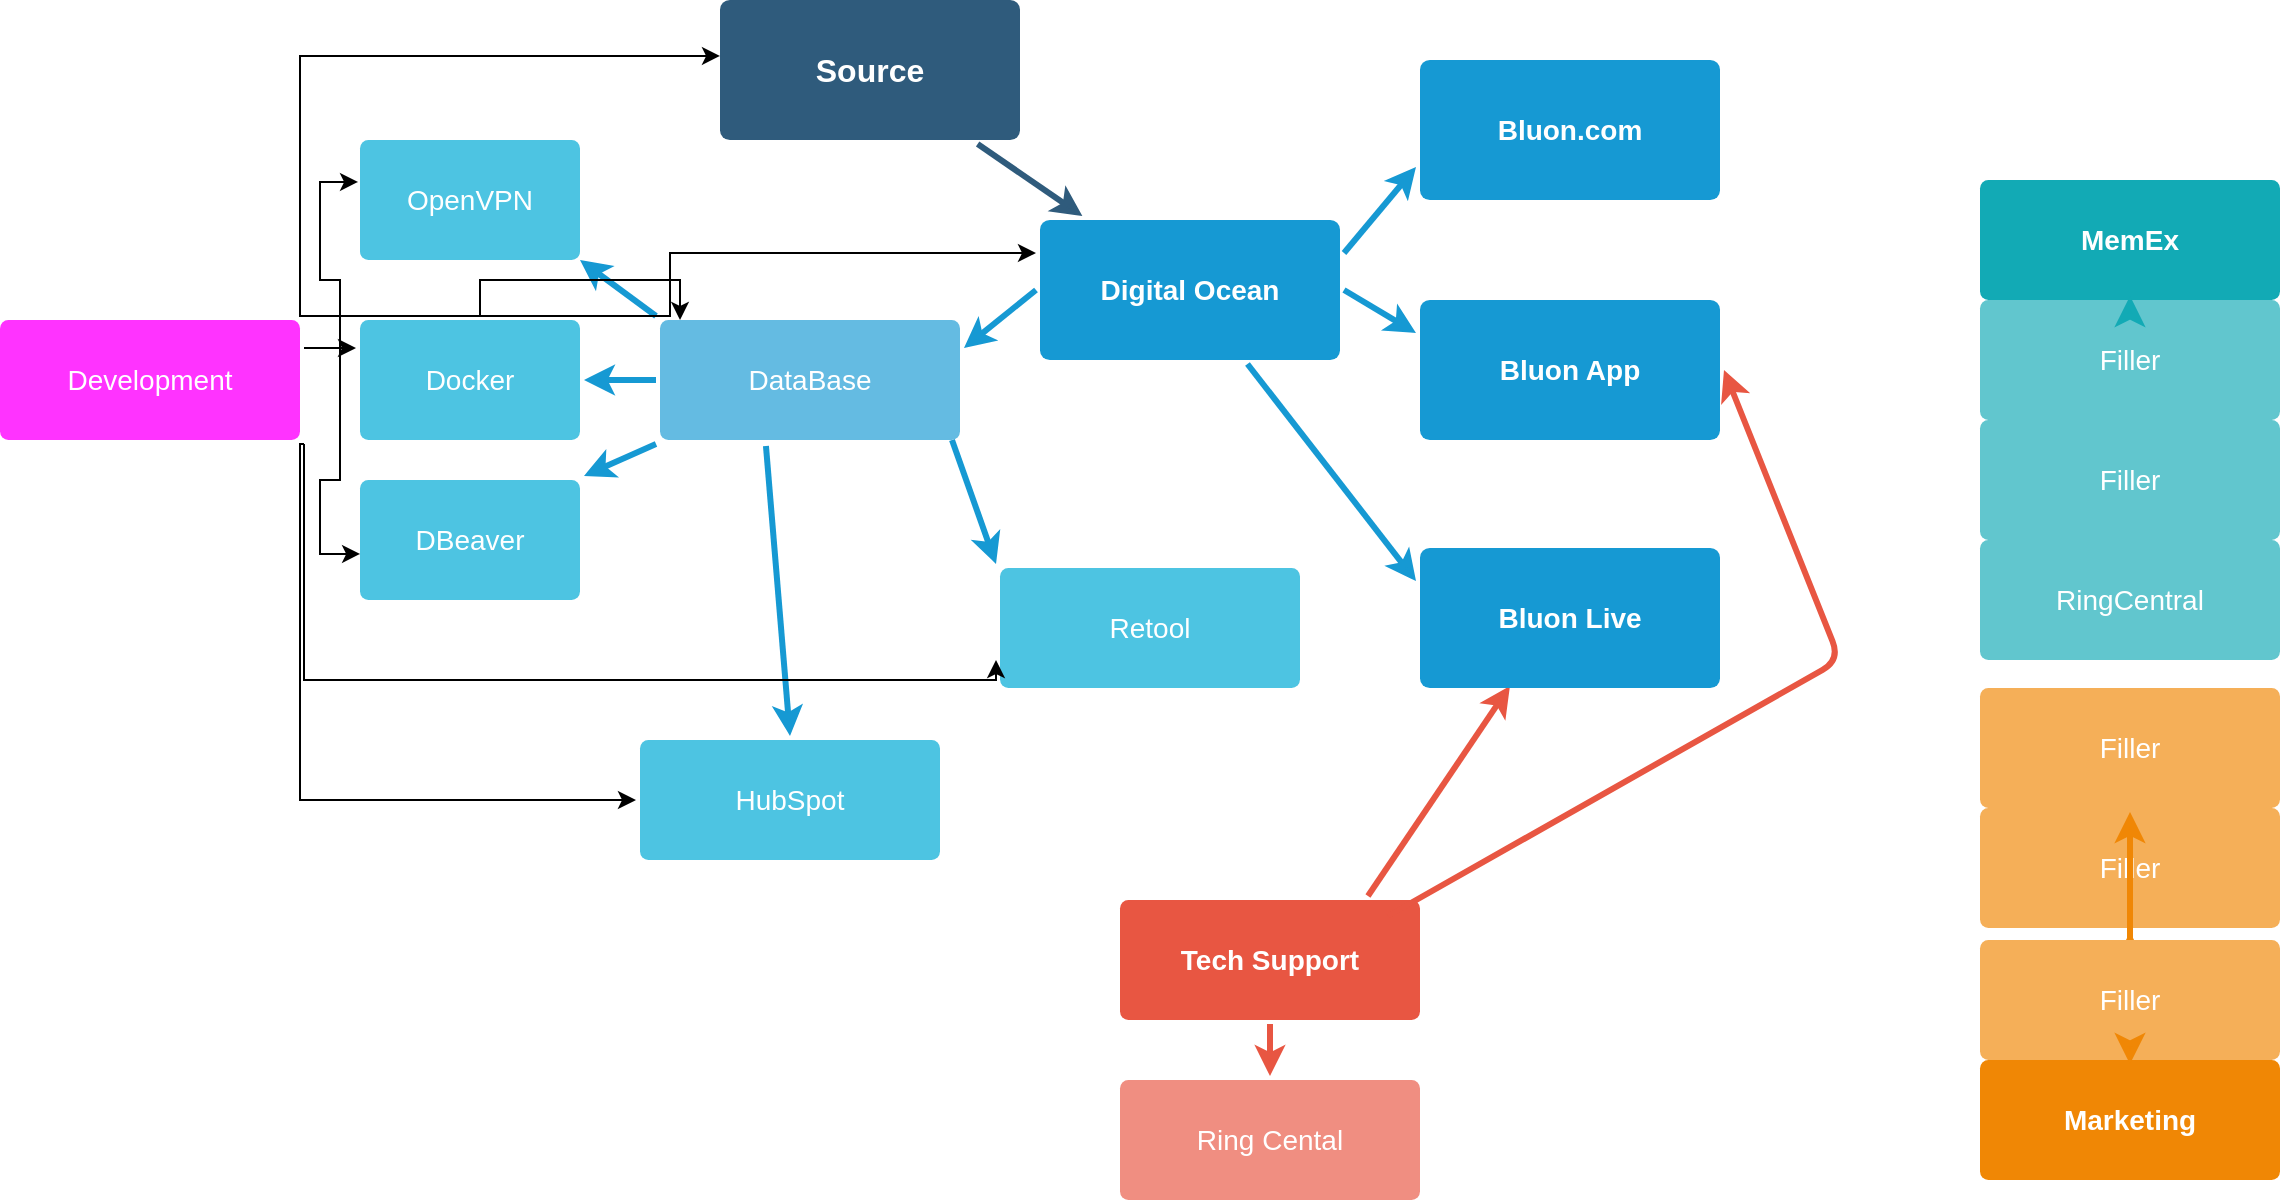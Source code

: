 <mxfile version="20.2.5" type="github">
  <diagram id="6a731a19-8d31-9384-78a2-239565b7b9f0" name="Page-1">
    <mxGraphModel dx="976" dy="666" grid="1" gridSize="10" guides="1" tooltips="1" connect="1" arrows="1" fold="1" page="1" pageScale="1" pageWidth="1169" pageHeight="827" background="none" math="0" shadow="0">
      <root>
        <mxCell id="0" />
        <mxCell id="1" parent="0" />
        <mxCell id="1747" value="" style="edgeStyle=none;rounded=0;jumpStyle=none;html=1;shadow=0;labelBackgroundColor=none;startArrow=none;startFill=0;endArrow=classic;endFill=1;jettySize=auto;orthogonalLoop=1;strokeColor=#2F5B7C;strokeWidth=3;fontFamily=Helvetica;fontSize=16;fontColor=#23445D;spacing=5;" parent="1" source="1749" target="1760" edge="1">
          <mxGeometry relative="1" as="geometry" />
        </mxCell>
        <mxCell id="1749" value="Source" style="rounded=1;whiteSpace=wrap;html=1;shadow=0;labelBackgroundColor=none;strokeColor=none;strokeWidth=3;fillColor=#2F5B7C;fontFamily=Helvetica;fontSize=16;fontColor=#FFFFFF;align=center;fontStyle=1;spacing=5;arcSize=7;perimeterSpacing=2;" parent="1" vertex="1">
          <mxGeometry x="380" y="10" width="150" height="70" as="geometry" />
        </mxCell>
        <mxCell id="1751" value="" style="edgeStyle=none;rounded=1;jumpStyle=none;html=1;shadow=0;labelBackgroundColor=none;startArrow=none;startFill=0;jettySize=auto;orthogonalLoop=1;strokeColor=#E85642;strokeWidth=3;fontFamily=Helvetica;fontSize=14;fontColor=#FFFFFF;spacing=5;fontStyle=1;fillColor=#b0e3e6;" parent="1" source="1753" target="1755" edge="1">
          <mxGeometry relative="1" as="geometry" />
        </mxCell>
        <mxCell id="1752" value="" style="edgeStyle=none;rounded=1;jumpStyle=none;html=1;shadow=0;labelBackgroundColor=none;startArrow=none;startFill=0;jettySize=auto;orthogonalLoop=1;strokeColor=#E85642;strokeWidth=3;fontFamily=Helvetica;fontSize=14;fontColor=#FFFFFF;spacing=5;fontStyle=1;fillColor=#b0e3e6;exitX=0.818;exitY=0;exitDx=0;exitDy=0;exitPerimeter=0;entryX=0.305;entryY=0.959;entryDx=0;entryDy=0;entryPerimeter=0;" parent="1" source="1753" target="o_UHS2ssDwkjYK3zjtKG-1785" edge="1">
          <mxGeometry relative="1" as="geometry">
            <mxPoint x="209.737" y="502" as="sourcePoint" />
            <mxPoint x="110.263" y="628" as="targetPoint" />
          </mxGeometry>
        </mxCell>
        <mxCell id="1753" value="Tech Support" style="rounded=1;whiteSpace=wrap;html=1;shadow=0;labelBackgroundColor=none;strokeColor=none;strokeWidth=3;fillColor=#e85642;fontFamily=Helvetica;fontSize=14;fontColor=#FFFFFF;align=center;spacing=5;fontStyle=1;arcSize=7;perimeterSpacing=2;" parent="1" vertex="1">
          <mxGeometry x="580" y="460" width="150" height="60" as="geometry" />
        </mxCell>
        <mxCell id="1755" value="Ring Cental" style="rounded=1;whiteSpace=wrap;html=1;shadow=0;labelBackgroundColor=none;strokeColor=none;strokeWidth=3;fillColor=#f08e81;fontFamily=Helvetica;fontSize=14;fontColor=#FFFFFF;align=center;spacing=5;fontStyle=0;arcSize=7;perimeterSpacing=2;" parent="1" vertex="1">
          <mxGeometry x="580" y="550" width="150" height="60" as="geometry" />
        </mxCell>
        <mxCell id="1757" value="" style="edgeStyle=none;rounded=0;jumpStyle=none;html=1;shadow=0;labelBackgroundColor=none;startArrow=none;startFill=0;endArrow=classic;endFill=1;jettySize=auto;orthogonalLoop=1;strokeColor=#1699D3;strokeWidth=3;fontFamily=Helvetica;fontSize=14;fontColor=#FFFFFF;spacing=5;exitX=0.961;exitY=0.969;exitDx=0;exitDy=0;entryX=0;entryY=0;entryDx=0;entryDy=0;exitPerimeter=0;" parent="1" source="1762" target="dDb1KFg5gtO-9PeVVuvC-1782" edge="1">
          <mxGeometry relative="1" as="geometry">
            <mxPoint x="458.765" y="757.5" as="targetPoint" />
          </mxGeometry>
        </mxCell>
        <mxCell id="1759" value="" style="edgeStyle=none;rounded=0;jumpStyle=none;html=1;shadow=0;labelBackgroundColor=none;startArrow=none;startFill=0;endArrow=classic;endFill=1;jettySize=auto;orthogonalLoop=1;strokeColor=#1699D3;strokeWidth=3;fontFamily=Helvetica;fontSize=14;fontColor=#FFFFFF;spacing=5;entryX=0;entryY=0.25;entryDx=0;entryDy=0;" parent="1" source="1760" target="o_UHS2ssDwkjYK3zjtKG-1785" edge="1">
          <mxGeometry relative="1" as="geometry">
            <mxPoint x="769.706" y="98" as="targetPoint" />
          </mxGeometry>
        </mxCell>
        <mxCell id="1760" value="Digital Ocean" style="rounded=1;whiteSpace=wrap;html=1;shadow=0;labelBackgroundColor=none;strokeColor=none;strokeWidth=3;fillColor=#1699d3;fontFamily=Helvetica;fontSize=14;fontColor=#FFFFFF;align=center;spacing=5;fontStyle=1;arcSize=7;perimeterSpacing=2;" parent="1" vertex="1">
          <mxGeometry x="540" y="120" width="150" height="70" as="geometry" />
        </mxCell>
        <mxCell id="1762" value="DataBase" style="rounded=1;whiteSpace=wrap;html=1;shadow=0;labelBackgroundColor=none;strokeColor=none;strokeWidth=3;fillColor=#64bbe2;fontFamily=Helvetica;fontSize=14;fontColor=#FFFFFF;align=center;spacing=5;arcSize=7;perimeterSpacing=2;" parent="1" vertex="1">
          <mxGeometry x="350" y="170" width="150" height="60" as="geometry" />
        </mxCell>
        <mxCell id="1764" value="Marketing" style="rounded=1;whiteSpace=wrap;html=1;shadow=0;labelBackgroundColor=none;strokeColor=none;strokeWidth=3;fillColor=#F08705;fontFamily=Helvetica;fontSize=14;fontColor=#FFFFFF;align=center;spacing=5;fontStyle=1;arcSize=7;perimeterSpacing=2;" parent="1" vertex="1">
          <mxGeometry x="1010" y="540" width="150" height="60" as="geometry" />
        </mxCell>
        <mxCell id="1765" value="Filler" style="rounded=1;whiteSpace=wrap;html=1;shadow=0;labelBackgroundColor=none;strokeColor=none;strokeWidth=3;fillColor=#f5af58;fontFamily=Helvetica;fontSize=14;fontColor=#FFFFFF;align=center;spacing=5;arcSize=7;perimeterSpacing=2;" parent="1" vertex="1">
          <mxGeometry x="1010" y="414" width="150" height="60" as="geometry" />
        </mxCell>
        <mxCell id="1766" value="" style="edgeStyle=none;rounded=0;jumpStyle=none;html=1;shadow=0;labelBackgroundColor=none;startArrow=none;startFill=0;endArrow=classic;endFill=1;jettySize=auto;orthogonalLoop=1;strokeColor=#F08705;strokeWidth=3;fontFamily=Helvetica;fontSize=14;fontColor=#FFFFFF;spacing=5;" parent="1" source="1764" target="1765" edge="1">
          <mxGeometry relative="1" as="geometry" />
        </mxCell>
        <mxCell id="1767" value="Filler" style="rounded=1;whiteSpace=wrap;html=1;shadow=0;labelBackgroundColor=none;strokeColor=none;strokeWidth=3;fillColor=#f5af58;fontFamily=Helvetica;fontSize=14;fontColor=#FFFFFF;align=center;spacing=5;arcSize=7;perimeterSpacing=2;" parent="1" vertex="1">
          <mxGeometry x="1010" y="354" width="150" height="60" as="geometry" />
        </mxCell>
        <mxCell id="1768" value="" style="edgeStyle=none;rounded=0;jumpStyle=none;html=1;shadow=0;labelBackgroundColor=none;startArrow=none;startFill=0;endArrow=classic;endFill=1;jettySize=auto;orthogonalLoop=1;strokeColor=#F08705;strokeWidth=3;fontFamily=Helvetica;fontSize=14;fontColor=#FFFFFF;spacing=5;" parent="1" source="1764" target="1767" edge="1">
          <mxGeometry relative="1" as="geometry" />
        </mxCell>
        <mxCell id="1769" value="Filler" style="rounded=1;whiteSpace=wrap;html=1;shadow=0;labelBackgroundColor=none;strokeColor=none;strokeWidth=3;fillColor=#f5af58;fontFamily=Helvetica;fontSize=14;fontColor=#FFFFFF;align=center;spacing=5;arcSize=7;perimeterSpacing=2;" parent="1" vertex="1">
          <mxGeometry x="1010" y="480" width="150" height="60" as="geometry" />
        </mxCell>
        <mxCell id="1770" value="" style="edgeStyle=none;rounded=0;jumpStyle=none;html=1;shadow=0;labelBackgroundColor=none;startArrow=none;startFill=0;endArrow=classic;endFill=1;jettySize=auto;orthogonalLoop=1;strokeColor=#F08705;strokeWidth=3;fontFamily=Helvetica;fontSize=14;fontColor=#FFFFFF;spacing=5;" parent="1" source="1764" target="1769" edge="1">
          <mxGeometry relative="1" as="geometry" />
        </mxCell>
        <mxCell id="1771" value="MemEx" style="rounded=1;whiteSpace=wrap;html=1;shadow=0;labelBackgroundColor=none;strokeColor=none;strokeWidth=3;fillColor=#12aab5;fontFamily=Helvetica;fontSize=14;fontColor=#FFFFFF;align=center;spacing=5;fontStyle=1;arcSize=7;perimeterSpacing=2;" parent="1" vertex="1">
          <mxGeometry x="1010" y="100.0" width="150" height="60" as="geometry" />
        </mxCell>
        <mxCell id="1774" value="RingCentral" style="rounded=1;whiteSpace=wrap;html=1;shadow=0;labelBackgroundColor=none;strokeColor=none;strokeWidth=3;fillColor=#61c6ce;fontFamily=Helvetica;fontSize=14;fontColor=#FFFFFF;align=center;spacing=5;fontStyle=0;arcSize=7;perimeterSpacing=2;" parent="1" vertex="1">
          <mxGeometry x="1010" y="280" width="150" height="60" as="geometry" />
        </mxCell>
        <mxCell id="1775" value="" style="edgeStyle=none;rounded=1;jumpStyle=none;html=1;shadow=0;labelBackgroundColor=none;startArrow=none;startFill=0;jettySize=auto;orthogonalLoop=1;strokeColor=#12AAB5;strokeWidth=3;fontFamily=Helvetica;fontSize=14;fontColor=#FFFFFF;spacing=5;fontStyle=1;fillColor=#b0e3e6;" parent="1" source="1771" target="1774" edge="1">
          <mxGeometry relative="1" as="geometry" />
        </mxCell>
        <mxCell id="1776" value="Filler" style="rounded=1;whiteSpace=wrap;html=1;shadow=0;labelBackgroundColor=none;strokeColor=none;strokeWidth=3;fillColor=#61c6ce;fontFamily=Helvetica;fontSize=14;fontColor=#FFFFFF;align=center;spacing=5;fontStyle=0;arcSize=7;perimeterSpacing=2;" parent="1" vertex="1">
          <mxGeometry x="1010" y="220" width="150" height="60" as="geometry" />
        </mxCell>
        <mxCell id="1777" value="" style="edgeStyle=none;rounded=1;jumpStyle=none;html=1;shadow=0;labelBackgroundColor=none;startArrow=none;startFill=0;jettySize=auto;orthogonalLoop=1;strokeColor=#12AAB5;strokeWidth=3;fontFamily=Helvetica;fontSize=14;fontColor=#FFFFFF;spacing=5;fontStyle=1;fillColor=#b0e3e6;" parent="1" source="1771" target="1776" edge="1">
          <mxGeometry relative="1" as="geometry" />
        </mxCell>
        <mxCell id="1778" value="Filler" style="rounded=1;whiteSpace=wrap;html=1;shadow=0;labelBackgroundColor=none;strokeColor=none;strokeWidth=3;fillColor=#61c6ce;fontFamily=Helvetica;fontSize=14;fontColor=#FFFFFF;align=center;spacing=5;fontStyle=0;arcSize=7;perimeterSpacing=2;" parent="1" vertex="1">
          <mxGeometry x="1010" y="160" width="150" height="60" as="geometry" />
        </mxCell>
        <mxCell id="1779" value="" style="edgeStyle=none;rounded=1;jumpStyle=none;html=1;shadow=0;labelBackgroundColor=none;startArrow=none;startFill=0;jettySize=auto;orthogonalLoop=1;strokeColor=#12AAB5;strokeWidth=3;fontFamily=Helvetica;fontSize=14;fontColor=#FFFFFF;spacing=5;fontStyle=1;fillColor=#b0e3e6;" parent="1" source="1771" target="1778" edge="1">
          <mxGeometry relative="1" as="geometry" />
        </mxCell>
        <mxCell id="dDb1KFg5gtO-9PeVVuvC-1779" value="Docker" style="rounded=1;whiteSpace=wrap;html=1;shadow=0;labelBackgroundColor=none;strokeColor=none;strokeWidth=3;fillColor=#4DC4E2;fontFamily=Helvetica;fontSize=14;fontColor=#FFFFFF;align=center;spacing=5;arcSize=7;perimeterSpacing=2;" parent="1" vertex="1">
          <mxGeometry x="200" y="170" width="110" height="60" as="geometry" />
        </mxCell>
        <mxCell id="dDb1KFg5gtO-9PeVVuvC-1780" value="" style="edgeStyle=none;rounded=0;jumpStyle=none;html=1;shadow=0;labelBackgroundColor=none;startArrow=none;startFill=0;endArrow=classic;endFill=1;jettySize=auto;orthogonalLoop=1;strokeColor=#1699D3;strokeWidth=3;fontFamily=Helvetica;fontSize=14;fontColor=#FFFFFF;spacing=5;exitX=0;exitY=0.5;exitDx=0;exitDy=0;entryX=1;entryY=0.5;entryDx=0;entryDy=0;" parent="1" source="1762" target="dDb1KFg5gtO-9PeVVuvC-1779" edge="1">
          <mxGeometry relative="1" as="geometry">
            <mxPoint x="509.93" y="683.488" as="sourcePoint" />
            <mxPoint x="437.479" y="651.5" as="targetPoint" />
          </mxGeometry>
        </mxCell>
        <mxCell id="dDb1KFg5gtO-9PeVVuvC-1781" value="HubSpot" style="rounded=1;whiteSpace=wrap;html=1;shadow=0;labelBackgroundColor=none;strokeColor=none;strokeWidth=3;fillColor=#4DC4E2;fontFamily=Helvetica;fontSize=14;fontColor=#FFFFFF;align=center;spacing=5;arcSize=7;perimeterSpacing=2;" parent="1" vertex="1">
          <mxGeometry x="340" y="380" width="150" height="60" as="geometry" />
        </mxCell>
        <mxCell id="dDb1KFg5gtO-9PeVVuvC-1782" value="Retool" style="rounded=1;whiteSpace=wrap;html=1;shadow=0;labelBackgroundColor=none;strokeColor=none;strokeWidth=3;fillColor=#4DC4E2;fontFamily=Helvetica;fontSize=14;fontColor=#FFFFFF;align=center;spacing=5;arcSize=7;perimeterSpacing=2;" parent="1" vertex="1">
          <mxGeometry x="520" y="294" width="150" height="60" as="geometry" />
        </mxCell>
        <mxCell id="dDb1KFg5gtO-9PeVVuvC-1783" value="" style="edgeStyle=none;rounded=0;jumpStyle=none;html=1;shadow=0;labelBackgroundColor=none;startArrow=none;startFill=0;endArrow=classic;endFill=1;jettySize=auto;orthogonalLoop=1;strokeColor=#1699D3;strokeWidth=3;fontFamily=Helvetica;fontSize=14;fontColor=#FFFFFF;spacing=5;exitX=0.357;exitY=1.016;exitDx=0;exitDy=0;entryX=0.5;entryY=0;entryDx=0;entryDy=0;exitPerimeter=0;" parent="1" source="1762" target="dDb1KFg5gtO-9PeVVuvC-1781" edge="1">
          <mxGeometry relative="1" as="geometry">
            <mxPoint x="506" y="683.5" as="sourcePoint" />
            <mxPoint x="460" y="709.5" as="targetPoint" />
          </mxGeometry>
        </mxCell>
        <mxCell id="dDb1KFg5gtO-9PeVVuvC-1784" value="" style="edgeStyle=none;rounded=0;jumpStyle=none;html=1;shadow=0;labelBackgroundColor=none;startArrow=none;startFill=0;endArrow=classic;endFill=1;jettySize=auto;orthogonalLoop=1;strokeColor=#1699D3;strokeWidth=3;fontFamily=Helvetica;fontSize=14;fontColor=#FFFFFF;spacing=5;exitX=0;exitY=0;exitDx=0;exitDy=0;" parent="1" source="1762" edge="1">
          <mxGeometry relative="1" as="geometry">
            <mxPoint x="528" y="741.5" as="sourcePoint" />
            <mxPoint x="310" y="140" as="targetPoint" />
          </mxGeometry>
        </mxCell>
        <mxCell id="dDb1KFg5gtO-9PeVVuvC-1785" value="" style="edgeStyle=none;rounded=0;jumpStyle=none;html=1;shadow=0;labelBackgroundColor=none;startArrow=none;startFill=0;endArrow=classic;endFill=1;jettySize=auto;orthogonalLoop=1;strokeColor=#1699D3;strokeWidth=3;fontFamily=Helvetica;fontSize=14;fontColor=#FFFFFF;spacing=5;exitX=0;exitY=1;exitDx=0;exitDy=0;entryX=1;entryY=0;entryDx=0;entryDy=0;" parent="1" source="1762" target="dDb1KFg5gtO-9PeVVuvC-1786" edge="1">
          <mxGeometry relative="1" as="geometry">
            <mxPoint x="670" y="729.5" as="sourcePoint" />
            <mxPoint x="720" y="719.5" as="targetPoint" />
          </mxGeometry>
        </mxCell>
        <mxCell id="dDb1KFg5gtO-9PeVVuvC-1786" value="DBeaver" style="rounded=1;whiteSpace=wrap;html=1;shadow=0;labelBackgroundColor=none;strokeColor=none;strokeWidth=3;fillColor=#4DC4E2;fontFamily=Helvetica;fontSize=14;fontColor=#FFFFFF;align=center;spacing=5;arcSize=7;perimeterSpacing=2;" parent="1" vertex="1">
          <mxGeometry x="200" y="250" width="110" height="60" as="geometry" />
        </mxCell>
        <mxCell id="dDb1KFg5gtO-9PeVVuvC-1787" value="OpenVPN" style="rounded=1;whiteSpace=wrap;html=1;shadow=0;labelBackgroundColor=none;strokeColor=none;strokeWidth=3;fillColor=#4DC4E2;fontFamily=Helvetica;fontSize=14;fontColor=#FFFFFF;align=center;spacing=5;arcSize=7;perimeterSpacing=2;" parent="1" vertex="1">
          <mxGeometry x="200" y="80" width="110" height="60" as="geometry" />
        </mxCell>
        <mxCell id="o_UHS2ssDwkjYK3zjtKG-1780" value="Bluon.com" style="rounded=1;whiteSpace=wrap;html=1;shadow=0;labelBackgroundColor=none;strokeColor=none;strokeWidth=3;fillColor=#1699d3;fontFamily=Helvetica;fontSize=14;fontColor=#FFFFFF;align=center;spacing=5;fontStyle=1;arcSize=7;perimeterSpacing=2;" parent="1" vertex="1">
          <mxGeometry x="730" y="40" width="150" height="70" as="geometry" />
        </mxCell>
        <mxCell id="o_UHS2ssDwkjYK3zjtKG-1781" value="" style="edgeStyle=none;rounded=0;jumpStyle=none;html=1;shadow=0;labelBackgroundColor=none;startArrow=none;startFill=0;endArrow=classic;endFill=1;jettySize=auto;orthogonalLoop=1;strokeColor=#1699D3;strokeWidth=3;fontFamily=Helvetica;fontSize=14;fontColor=#FFFFFF;spacing=5;exitX=1;exitY=0.25;exitDx=0;exitDy=0;entryX=0;entryY=0.75;entryDx=0;entryDy=0;" parent="1" source="1760" target="o_UHS2ssDwkjYK3zjtKG-1780" edge="1">
          <mxGeometry relative="1" as="geometry">
            <mxPoint x="731.369" y="54" as="sourcePoint" />
            <mxPoint x="838.624" y="280" as="targetPoint" />
          </mxGeometry>
        </mxCell>
        <mxCell id="o_UHS2ssDwkjYK3zjtKG-1783" value="" style="edgeStyle=none;rounded=0;jumpStyle=none;html=1;shadow=0;labelBackgroundColor=none;startArrow=none;startFill=0;endArrow=classic;endFill=1;jettySize=auto;orthogonalLoop=1;strokeColor=#1699D3;strokeWidth=3;fontFamily=Helvetica;fontSize=14;fontColor=#FFFFFF;spacing=5;exitX=0;exitY=0.5;exitDx=0;exitDy=0;entryX=1;entryY=0.25;entryDx=0;entryDy=0;" parent="1" source="1760" target="1762" edge="1">
          <mxGeometry relative="1" as="geometry">
            <mxPoint x="732" y="87.725" as="sourcePoint" />
            <mxPoint x="779.706" y="108" as="targetPoint" />
          </mxGeometry>
        </mxCell>
        <mxCell id="o_UHS2ssDwkjYK3zjtKG-1784" value="Bluon App" style="rounded=1;whiteSpace=wrap;html=1;shadow=0;labelBackgroundColor=none;strokeColor=none;strokeWidth=3;fillColor=#1699d3;fontFamily=Helvetica;fontSize=14;fontColor=#FFFFFF;align=center;spacing=5;fontStyle=1;arcSize=7;perimeterSpacing=2;" parent="1" vertex="1">
          <mxGeometry x="730" y="160" width="150" height="70" as="geometry" />
        </mxCell>
        <mxCell id="o_UHS2ssDwkjYK3zjtKG-1785" value="Bluon Live" style="rounded=1;whiteSpace=wrap;html=1;shadow=0;labelBackgroundColor=none;strokeColor=none;strokeWidth=3;fillColor=#1699d3;fontFamily=Helvetica;fontSize=14;fontColor=#FFFFFF;align=center;spacing=5;fontStyle=1;arcSize=7;perimeterSpacing=2;" parent="1" vertex="1">
          <mxGeometry x="730" y="284" width="150" height="70" as="geometry" />
        </mxCell>
        <mxCell id="o_UHS2ssDwkjYK3zjtKG-1789" style="edgeStyle=orthogonalEdgeStyle;rounded=0;orthogonalLoop=1;jettySize=auto;html=1;exitX=1;exitY=0.25;exitDx=0;exitDy=0;entryX=0;entryY=0.25;entryDx=0;entryDy=0;" parent="1" source="o_UHS2ssDwkjYK3zjtKG-1786" target="dDb1KFg5gtO-9PeVVuvC-1779" edge="1">
          <mxGeometry relative="1" as="geometry" />
        </mxCell>
        <mxCell id="o_UHS2ssDwkjYK3zjtKG-1790" style="edgeStyle=orthogonalEdgeStyle;rounded=0;orthogonalLoop=1;jettySize=auto;html=1;exitX=1;exitY=0.25;exitDx=0;exitDy=0;entryX=0.009;entryY=0.359;entryDx=0;entryDy=0;entryPerimeter=0;" parent="1" source="o_UHS2ssDwkjYK3zjtKG-1786" target="dDb1KFg5gtO-9PeVVuvC-1787" edge="1">
          <mxGeometry relative="1" as="geometry" />
        </mxCell>
        <mxCell id="o_UHS2ssDwkjYK3zjtKG-1791" style="edgeStyle=orthogonalEdgeStyle;rounded=0;orthogonalLoop=1;jettySize=auto;html=1;exitX=1;exitY=0.25;exitDx=0;exitDy=0;entryX=0.018;entryY=0.609;entryDx=0;entryDy=0;entryPerimeter=0;" parent="1" source="o_UHS2ssDwkjYK3zjtKG-1786" target="dDb1KFg5gtO-9PeVVuvC-1786" edge="1">
          <mxGeometry relative="1" as="geometry" />
        </mxCell>
        <mxCell id="o_UHS2ssDwkjYK3zjtKG-1792" style="edgeStyle=orthogonalEdgeStyle;rounded=0;orthogonalLoop=1;jettySize=auto;html=1;exitX=1;exitY=0;exitDx=0;exitDy=0;entryX=0.078;entryY=0.031;entryDx=0;entryDy=0;entryPerimeter=0;" parent="1" source="o_UHS2ssDwkjYK3zjtKG-1786" target="1762" edge="1">
          <mxGeometry relative="1" as="geometry" />
        </mxCell>
        <mxCell id="o_UHS2ssDwkjYK3zjtKG-1793" style="edgeStyle=orthogonalEdgeStyle;rounded=0;orthogonalLoop=1;jettySize=auto;html=1;exitX=1;exitY=0;exitDx=0;exitDy=0;entryX=0.013;entryY=0.405;entryDx=0;entryDy=0;entryPerimeter=0;" parent="1" source="o_UHS2ssDwkjYK3zjtKG-1786" target="1749" edge="1">
          <mxGeometry relative="1" as="geometry">
            <Array as="points">
              <mxPoint x="170" y="168" />
              <mxPoint x="170" y="38" />
            </Array>
          </mxGeometry>
        </mxCell>
        <mxCell id="o_UHS2ssDwkjYK3zjtKG-1794" style="edgeStyle=orthogonalEdgeStyle;rounded=0;orthogonalLoop=1;jettySize=auto;html=1;exitX=1;exitY=0;exitDx=0;exitDy=0;entryX=0;entryY=0.25;entryDx=0;entryDy=0;" parent="1" source="o_UHS2ssDwkjYK3zjtKG-1786" target="1760" edge="1">
          <mxGeometry relative="1" as="geometry" />
        </mxCell>
        <mxCell id="o_UHS2ssDwkjYK3zjtKG-1795" style="edgeStyle=orthogonalEdgeStyle;rounded=0;orthogonalLoop=1;jettySize=auto;html=1;exitX=1;exitY=1;exitDx=0;exitDy=0;" parent="1" source="o_UHS2ssDwkjYK3zjtKG-1786" target="dDb1KFg5gtO-9PeVVuvC-1781" edge="1">
          <mxGeometry relative="1" as="geometry">
            <Array as="points">
              <mxPoint x="170" y="232" />
              <mxPoint x="170" y="410" />
            </Array>
          </mxGeometry>
        </mxCell>
        <mxCell id="o_UHS2ssDwkjYK3zjtKG-1796" style="edgeStyle=orthogonalEdgeStyle;rounded=0;orthogonalLoop=1;jettySize=auto;html=1;exitX=1;exitY=1;exitDx=0;exitDy=0;entryX=0;entryY=0.75;entryDx=0;entryDy=0;" parent="1" source="o_UHS2ssDwkjYK3zjtKG-1786" target="dDb1KFg5gtO-9PeVVuvC-1782" edge="1">
          <mxGeometry relative="1" as="geometry">
            <Array as="points">
              <mxPoint x="172" y="350" />
              <mxPoint x="518" y="350" />
            </Array>
          </mxGeometry>
        </mxCell>
        <mxCell id="o_UHS2ssDwkjYK3zjtKG-1786" value="Development" style="rounded=1;whiteSpace=wrap;html=1;shadow=0;labelBackgroundColor=none;strokeColor=none;strokeWidth=3;fillColor=#FF33FF;fontFamily=Helvetica;fontSize=14;fontColor=#FFFFFF;align=center;spacing=5;arcSize=7;perimeterSpacing=2;" parent="1" vertex="1">
          <mxGeometry x="20" y="170" width="150" height="60" as="geometry" />
        </mxCell>
        <mxCell id="o_UHS2ssDwkjYK3zjtKG-1787" value="" style="edgeStyle=none;rounded=0;jumpStyle=none;html=1;shadow=0;labelBackgroundColor=none;startArrow=none;startFill=0;endArrow=classic;endFill=1;jettySize=auto;orthogonalLoop=1;strokeColor=#1699D3;strokeWidth=3;fontFamily=Helvetica;fontSize=14;fontColor=#FFFFFF;spacing=5;exitX=1;exitY=0.5;exitDx=0;exitDy=0;entryX=0;entryY=0.25;entryDx=0;entryDy=0;" parent="1" source="1760" target="o_UHS2ssDwkjYK3zjtKG-1784" edge="1">
          <mxGeometry relative="1" as="geometry">
            <mxPoint x="702" y="146.5" as="sourcePoint" />
            <mxPoint x="738" y="103.5" as="targetPoint" />
          </mxGeometry>
        </mxCell>
        <mxCell id="IXg-m-woOZCzBOXlcUuW-1780" value="" style="edgeStyle=none;rounded=1;jumpStyle=none;html=1;shadow=0;labelBackgroundColor=none;startArrow=none;startFill=0;jettySize=auto;orthogonalLoop=1;strokeColor=#E85642;strokeWidth=3;fontFamily=Helvetica;fontSize=14;fontColor=#FFFFFF;spacing=5;fontStyle=1;fillColor=#b0e3e6;exitX=0.818;exitY=0;exitDx=0;exitDy=0;exitPerimeter=0;entryX=1;entryY=0.5;entryDx=0;entryDy=0;" edge="1" parent="1" target="o_UHS2ssDwkjYK3zjtKG-1784">
          <mxGeometry relative="1" as="geometry">
            <mxPoint x="713.972" y="468" as="sourcePoint" />
            <mxPoint x="784.97" y="362.966" as="targetPoint" />
            <Array as="points">
              <mxPoint x="940" y="340" />
            </Array>
          </mxGeometry>
        </mxCell>
      </root>
    </mxGraphModel>
  </diagram>
</mxfile>
